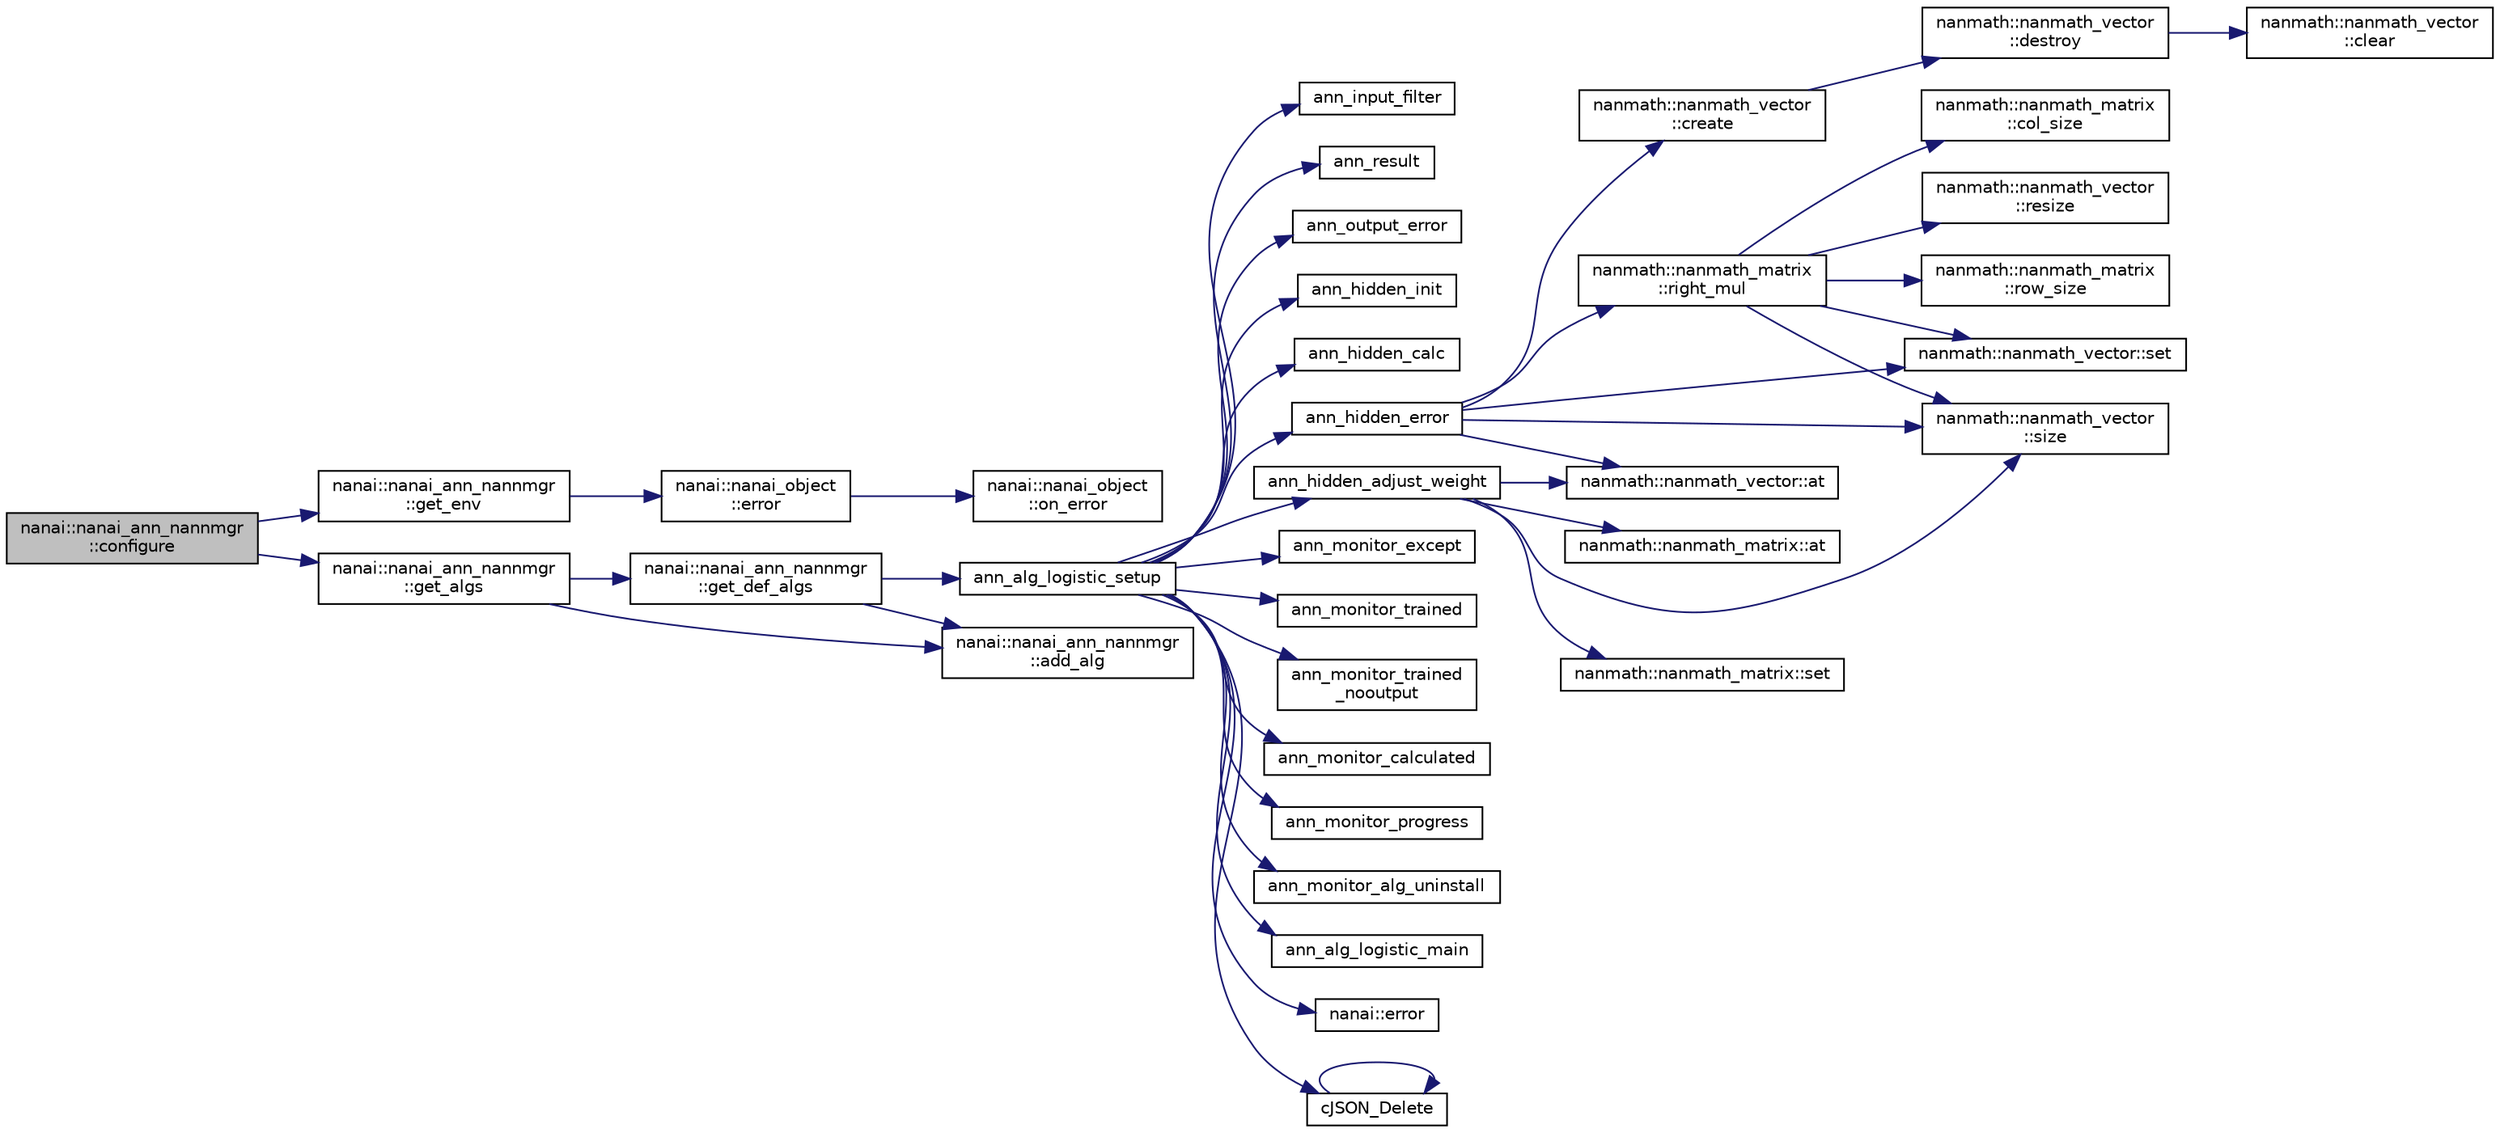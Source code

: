 digraph "nanai::nanai_ann_nannmgr::configure"
{
  edge [fontname="Helvetica",fontsize="10",labelfontname="Helvetica",labelfontsize="10"];
  node [fontname="Helvetica",fontsize="10",shape=record];
  rankdir="LR";
  Node1 [label="nanai::nanai_ann_nannmgr\l::configure",height=0.2,width=0.4,color="black", fillcolor="grey75", style="filled", fontcolor="black"];
  Node1 -> Node2 [color="midnightblue",fontsize="10",style="solid"];
  Node2 [label="nanai::nanai_ann_nannmgr\l::get_env",height=0.2,width=0.4,color="black", fillcolor="white", style="filled",URL="$classnanai_1_1nanai__ann__nannmgr.html#a910e51066acc0cefa5a13d441080020a"];
  Node2 -> Node3 [color="midnightblue",fontsize="10",style="solid"];
  Node3 [label="nanai::nanai_object\l::error",height=0.2,width=0.4,color="black", fillcolor="white", style="filled",URL="$classnanai_1_1nanai__object.html#a9b05c72f0058867e692dcbba020436c6"];
  Node3 -> Node4 [color="midnightblue",fontsize="10",style="solid"];
  Node4 [label="nanai::nanai_object\l::on_error",height=0.2,width=0.4,color="black", fillcolor="white", style="filled",URL="$classnanai_1_1nanai__object.html#a87f162335cead23a1409f7c0570a3284"];
  Node1 -> Node5 [color="midnightblue",fontsize="10",style="solid"];
  Node5 [label="nanai::nanai_ann_nannmgr\l::get_algs",height=0.2,width=0.4,color="black", fillcolor="white", style="filled",URL="$classnanai_1_1nanai__ann__nannmgr.html#af20462056d6628462b18b865197083a5"];
  Node5 -> Node6 [color="midnightblue",fontsize="10",style="solid"];
  Node6 [label="nanai::nanai_ann_nannmgr\l::get_def_algs",height=0.2,width=0.4,color="black", fillcolor="white", style="filled",URL="$classnanai_1_1nanai__ann__nannmgr.html#a2041f91a11e801557c4e2a310fae4355"];
  Node6 -> Node7 [color="midnightblue",fontsize="10",style="solid"];
  Node7 [label="nanai::nanai_ann_nannmgr\l::add_alg",height=0.2,width=0.4,color="black", fillcolor="white", style="filled",URL="$classnanai_1_1nanai__ann__nannmgr.html#aaf4b292087f8f3f48f6a77140dd512ca"];
  Node6 -> Node8 [color="midnightblue",fontsize="10",style="solid"];
  Node8 [label="ann_alg_logistic_setup",height=0.2,width=0.4,color="black", fillcolor="white", style="filled",URL="$nanai__ann__alg__logistic_8h.html#ad91d250f591564487951f4bcf9ced372"];
  Node8 -> Node9 [color="midnightblue",fontsize="10",style="solid"];
  Node9 [label="ann_input_filter",height=0.2,width=0.4,color="black", fillcolor="white", style="filled",URL="$nanai__ann__alg__logistic_8cc.html#a3c42fb0fb40b8a54d51349dc55251839"];
  Node8 -> Node10 [color="midnightblue",fontsize="10",style="solid"];
  Node10 [label="ann_result",height=0.2,width=0.4,color="black", fillcolor="white", style="filled",URL="$nanai__ann__alg__logistic_8cc.html#ae0a39878ad8f501450035f59421114d5"];
  Node8 -> Node11 [color="midnightblue",fontsize="10",style="solid"];
  Node11 [label="ann_output_error",height=0.2,width=0.4,color="black", fillcolor="white", style="filled",URL="$nanai__ann__alg__logistic_8cc.html#a22f48a67aa60dc222ac10684db01a3dc"];
  Node8 -> Node12 [color="midnightblue",fontsize="10",style="solid"];
  Node12 [label="ann_hidden_init",height=0.2,width=0.4,color="black", fillcolor="white", style="filled",URL="$nanai__ann__alg__logistic_8cc.html#ad53ec39444e2dbde1c7e183600b887e2"];
  Node8 -> Node13 [color="midnightblue",fontsize="10",style="solid"];
  Node13 [label="ann_hidden_calc",height=0.2,width=0.4,color="black", fillcolor="white", style="filled",URL="$nanai__ann__alg__logistic_8cc.html#a0fe61d9bf990d8ffc0a793ea8cba203c"];
  Node8 -> Node14 [color="midnightblue",fontsize="10",style="solid"];
  Node14 [label="ann_hidden_error",height=0.2,width=0.4,color="black", fillcolor="white", style="filled",URL="$nanai__ann__alg__logistic_8cc.html#a37136881199e91079d26428f8929f236"];
  Node14 -> Node15 [color="midnightblue",fontsize="10",style="solid"];
  Node15 [label="nanmath::nanmath_vector\l::create",height=0.2,width=0.4,color="black", fillcolor="white", style="filled",URL="$classnanmath_1_1nanmath__vector.html#af9f7f3a965aee9befe0fff50746848ee"];
  Node15 -> Node16 [color="midnightblue",fontsize="10",style="solid"];
  Node16 [label="nanmath::nanmath_vector\l::destroy",height=0.2,width=0.4,color="black", fillcolor="white", style="filled",URL="$classnanmath_1_1nanmath__vector.html#a901586a8e1f67af4c1b5c7e5e4126dc0"];
  Node16 -> Node17 [color="midnightblue",fontsize="10",style="solid"];
  Node17 [label="nanmath::nanmath_vector\l::clear",height=0.2,width=0.4,color="black", fillcolor="white", style="filled",URL="$classnanmath_1_1nanmath__vector.html#a011d39d80690df03197309b2f09105a7"];
  Node14 -> Node18 [color="midnightblue",fontsize="10",style="solid"];
  Node18 [label="nanmath::nanmath_vector\l::size",height=0.2,width=0.4,color="black", fillcolor="white", style="filled",URL="$classnanmath_1_1nanmath__vector.html#a3cf8be42dcdac880c4107bd19ba2d034"];
  Node14 -> Node19 [color="midnightblue",fontsize="10",style="solid"];
  Node19 [label="nanmath::nanmath_matrix\l::right_mul",height=0.2,width=0.4,color="black", fillcolor="white", style="filled",URL="$classnanmath_1_1nanmath__matrix.html#a785f78f5f75769e2e4d1dbe23c37ea2a"];
  Node19 -> Node20 [color="midnightblue",fontsize="10",style="solid"];
  Node20 [label="nanmath::nanmath_matrix\l::row_size",height=0.2,width=0.4,color="black", fillcolor="white", style="filled",URL="$classnanmath_1_1nanmath__matrix.html#a15dc80fe330112c1a17ef6f7de168943"];
  Node19 -> Node21 [color="midnightblue",fontsize="10",style="solid"];
  Node21 [label="nanmath::nanmath_matrix\l::col_size",height=0.2,width=0.4,color="black", fillcolor="white", style="filled",URL="$classnanmath_1_1nanmath__matrix.html#a4fcc48d81fc393f7cbee5e3c1fe04f75"];
  Node19 -> Node18 [color="midnightblue",fontsize="10",style="solid"];
  Node19 -> Node22 [color="midnightblue",fontsize="10",style="solid"];
  Node22 [label="nanmath::nanmath_vector\l::resize",height=0.2,width=0.4,color="black", fillcolor="white", style="filled",URL="$classnanmath_1_1nanmath__vector.html#ab83eb8611ce5cc0056f3d66455a2c268"];
  Node19 -> Node23 [color="midnightblue",fontsize="10",style="solid"];
  Node23 [label="nanmath::nanmath_vector::set",height=0.2,width=0.4,color="black", fillcolor="white", style="filled",URL="$classnanmath_1_1nanmath__vector.html#aa56db6b2a630c59c94b473c459ff4673"];
  Node14 -> Node23 [color="midnightblue",fontsize="10",style="solid"];
  Node14 -> Node24 [color="midnightblue",fontsize="10",style="solid"];
  Node24 [label="nanmath::nanmath_vector::at",height=0.2,width=0.4,color="black", fillcolor="white", style="filled",URL="$classnanmath_1_1nanmath__vector.html#a601939a78266b097d86c2df0ea4504e6"];
  Node8 -> Node25 [color="midnightblue",fontsize="10",style="solid"];
  Node25 [label="ann_hidden_adjust_weight",height=0.2,width=0.4,color="black", fillcolor="white", style="filled",URL="$nanai__ann__alg__logistic_8cc.html#ac308ebcb9d03ce254c575e5128e7030c"];
  Node25 -> Node18 [color="midnightblue",fontsize="10",style="solid"];
  Node25 -> Node24 [color="midnightblue",fontsize="10",style="solid"];
  Node25 -> Node26 [color="midnightblue",fontsize="10",style="solid"];
  Node26 [label="nanmath::nanmath_matrix::at",height=0.2,width=0.4,color="black", fillcolor="white", style="filled",URL="$classnanmath_1_1nanmath__matrix.html#abeecd392efba8d91e4f0e1151199d063"];
  Node25 -> Node27 [color="midnightblue",fontsize="10",style="solid"];
  Node27 [label="nanmath::nanmath_matrix::set",height=0.2,width=0.4,color="black", fillcolor="white", style="filled",URL="$classnanmath_1_1nanmath__matrix.html#a96c4e5fed99527adee5ff5b756589d0d"];
  Node8 -> Node28 [color="midnightblue",fontsize="10",style="solid"];
  Node28 [label="ann_monitor_except",height=0.2,width=0.4,color="black", fillcolor="white", style="filled",URL="$nanai__ann__alg__logistic_8cc.html#a282d5a12ff41af40bc5b670a41095e72"];
  Node8 -> Node29 [color="midnightblue",fontsize="10",style="solid"];
  Node29 [label="ann_monitor_trained",height=0.2,width=0.4,color="black", fillcolor="white", style="filled",URL="$nanai__ann__alg__logistic_8cc.html#afcad9c91560b6f6d36144adc94df9bf6"];
  Node8 -> Node30 [color="midnightblue",fontsize="10",style="solid"];
  Node30 [label="ann_monitor_trained\l_nooutput",height=0.2,width=0.4,color="black", fillcolor="white", style="filled",URL="$nanai__ann__alg__logistic_8cc.html#a1b0daaa9e62ce0e0a4b108cc753e90ee"];
  Node8 -> Node31 [color="midnightblue",fontsize="10",style="solid"];
  Node31 [label="ann_monitor_calculated",height=0.2,width=0.4,color="black", fillcolor="white", style="filled",URL="$nanai__ann__alg__logistic_8cc.html#ac177a5bc96e146bd4376c50287239f5d"];
  Node8 -> Node32 [color="midnightblue",fontsize="10",style="solid"];
  Node32 [label="ann_monitor_progress",height=0.2,width=0.4,color="black", fillcolor="white", style="filled",URL="$nanai__ann__alg__logistic_8cc.html#a721ca374b41dac6722b0967c10a34e56"];
  Node8 -> Node33 [color="midnightblue",fontsize="10",style="solid"];
  Node33 [label="ann_monitor_alg_uninstall",height=0.2,width=0.4,color="black", fillcolor="white", style="filled",URL="$nanai__ann__alg__logistic_8cc.html#aa772f422064c07029248888a5fc060a5"];
  Node8 -> Node34 [color="midnightblue",fontsize="10",style="solid"];
  Node34 [label="ann_alg_logistic_main",height=0.2,width=0.4,color="black", fillcolor="white", style="filled",URL="$nanai__ann__alg__logistic_8cc.html#a4f489f346a33b59185f5e8160854487a"];
  Node8 -> Node35 [color="midnightblue",fontsize="10",style="solid"];
  Node35 [label="nanai::error",height=0.2,width=0.4,color="black", fillcolor="white", style="filled",URL="$namespacenanai.html#a89261d96bcefbd9b2e87c85a4370f878"];
  Node8 -> Node36 [color="midnightblue",fontsize="10",style="solid"];
  Node36 [label="cJSON_Delete",height=0.2,width=0.4,color="black", fillcolor="white", style="filled",URL="$c_j_s_o_n_8cc.html#ab18060251de70a2b55a18dec694f8f8a"];
  Node36 -> Node36 [color="midnightblue",fontsize="10",style="solid"];
  Node5 -> Node7 [color="midnightblue",fontsize="10",style="solid"];
}
